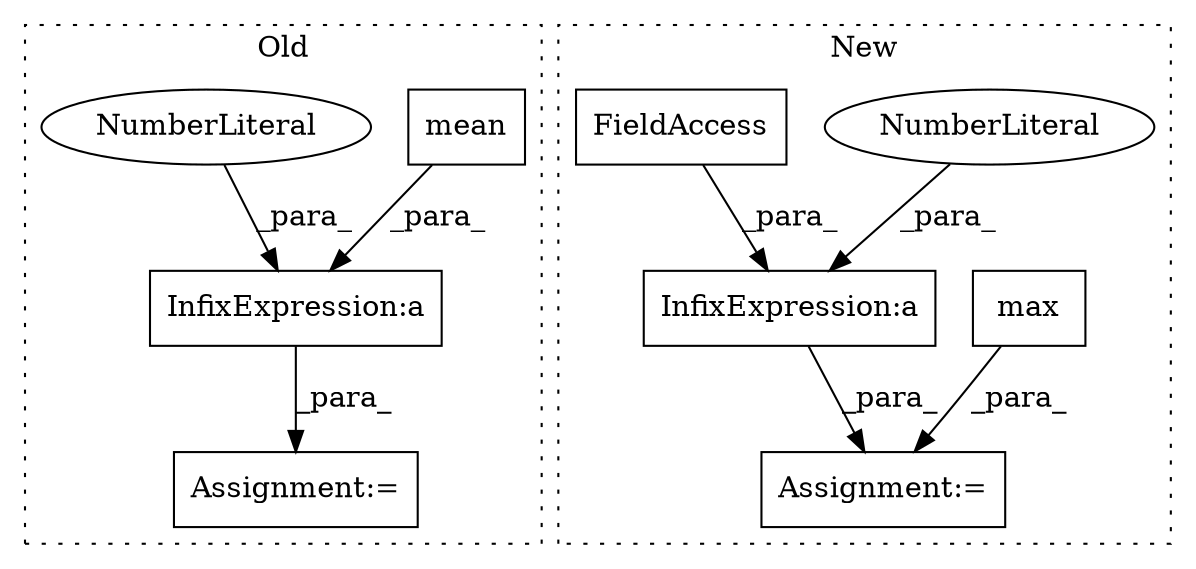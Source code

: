 digraph G {
subgraph cluster0 {
1 [label="mean" a="32" s="1656,1662" l="5,1" shape="box"];
4 [label="Assignment:=" a="7" s="1802" l="2" shape="box"];
5 [label="InfixExpression:a" a="27" s="1779" l="3" shape="box"];
7 [label="NumberLiteral" a="34" s="1782" l="6" shape="ellipse"];
label = "Old";
style="dotted";
}
subgraph cluster1 {
2 [label="max" a="32" s="1826,1863" l="4,1" shape="box"];
3 [label="Assignment:=" a="7" s="2036" l="2" shape="box"];
6 [label="InfixExpression:a" a="27" s="1772" l="3" shape="box"];
8 [label="NumberLiteral" a="34" s="1769" l="3" shape="ellipse"];
9 [label="FieldAccess" a="22" s="1775" l="9" shape="box"];
label = "New";
style="dotted";
}
1 -> 5 [label="_para_"];
2 -> 3 [label="_para_"];
5 -> 4 [label="_para_"];
6 -> 3 [label="_para_"];
7 -> 5 [label="_para_"];
8 -> 6 [label="_para_"];
9 -> 6 [label="_para_"];
}